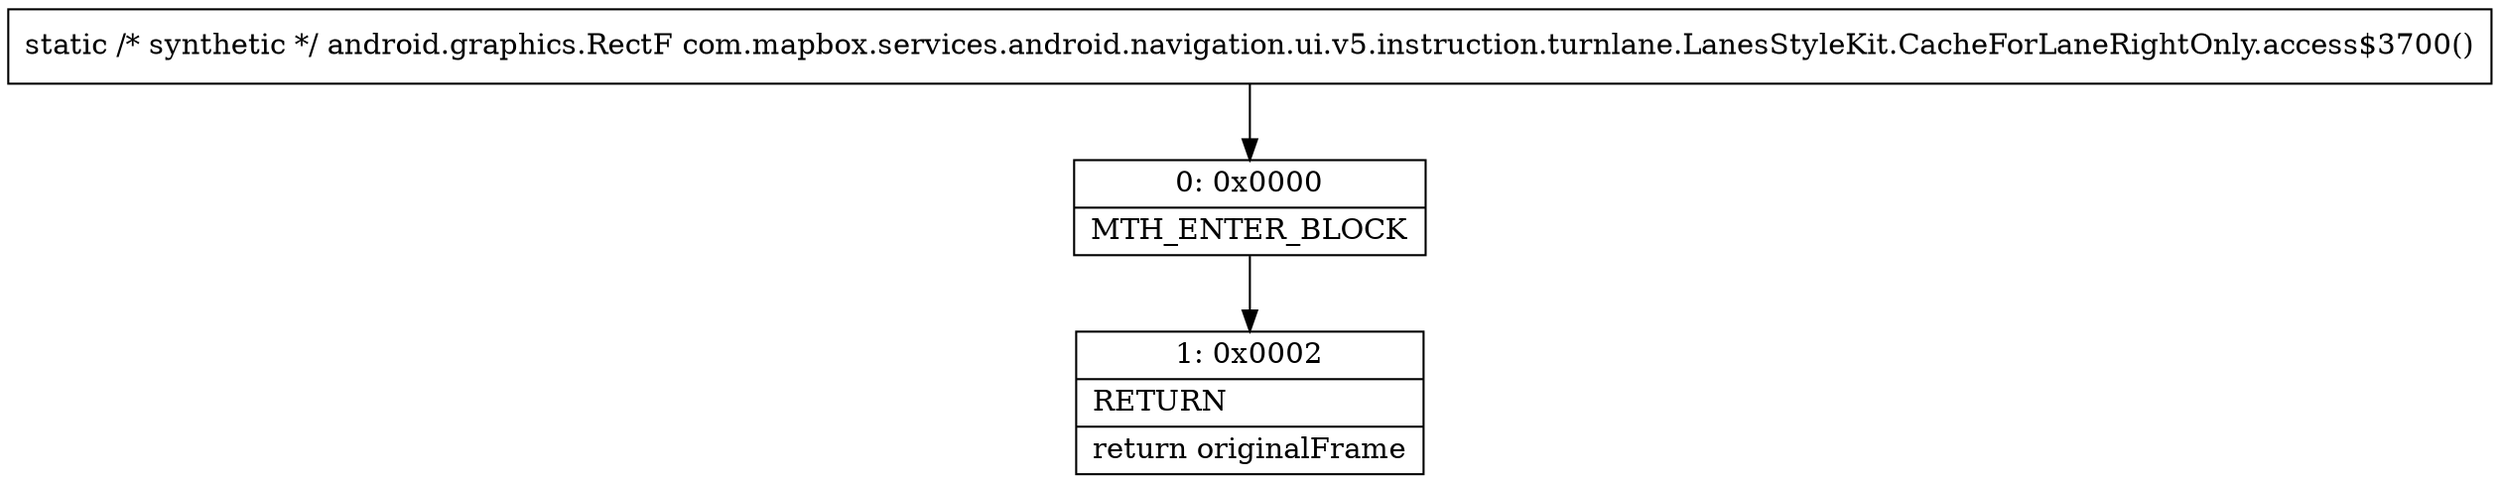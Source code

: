 digraph "CFG forcom.mapbox.services.android.navigation.ui.v5.instruction.turnlane.LanesStyleKit.CacheForLaneRightOnly.access$3700()Landroid\/graphics\/RectF;" {
Node_0 [shape=record,label="{0\:\ 0x0000|MTH_ENTER_BLOCK\l}"];
Node_1 [shape=record,label="{1\:\ 0x0002|RETURN\l|return originalFrame\l}"];
MethodNode[shape=record,label="{static \/* synthetic *\/ android.graphics.RectF com.mapbox.services.android.navigation.ui.v5.instruction.turnlane.LanesStyleKit.CacheForLaneRightOnly.access$3700() }"];
MethodNode -> Node_0;
Node_0 -> Node_1;
}


